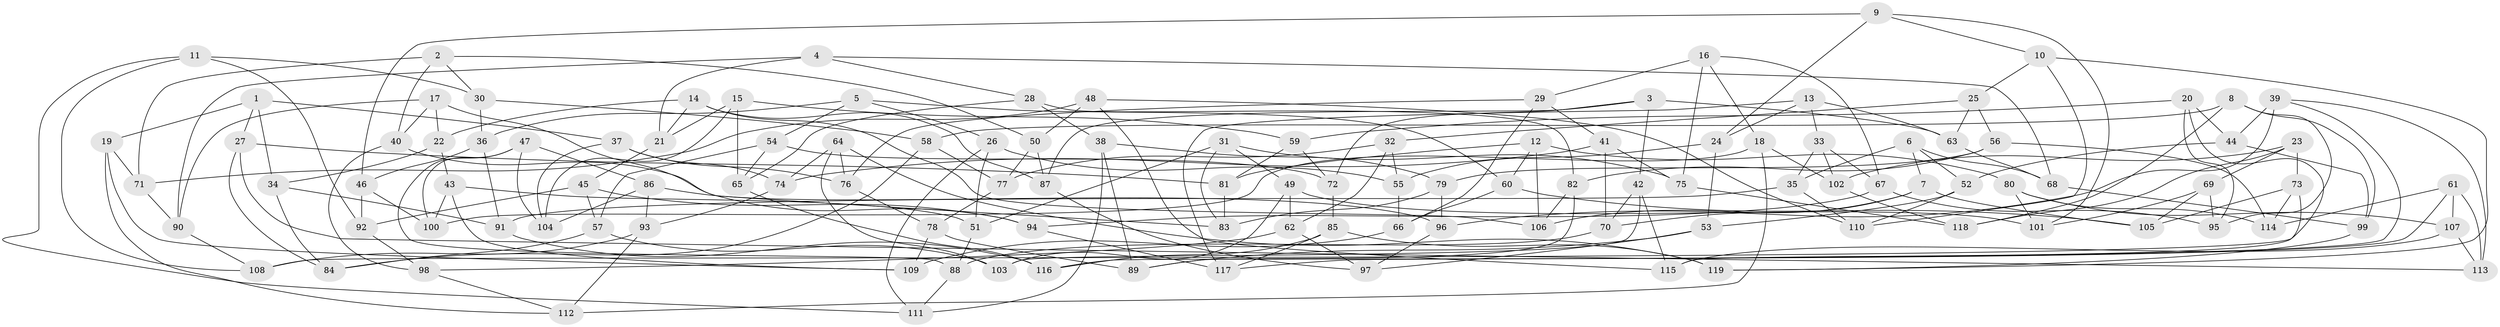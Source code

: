 // coarse degree distribution, {6: 0.625, 4: 0.3472222222222222, 5: 0.027777777777777776}
// Generated by graph-tools (version 1.1) at 2025/52/02/27/25 19:52:32]
// undirected, 119 vertices, 238 edges
graph export_dot {
graph [start="1"]
  node [color=gray90,style=filled];
  1;
  2;
  3;
  4;
  5;
  6;
  7;
  8;
  9;
  10;
  11;
  12;
  13;
  14;
  15;
  16;
  17;
  18;
  19;
  20;
  21;
  22;
  23;
  24;
  25;
  26;
  27;
  28;
  29;
  30;
  31;
  32;
  33;
  34;
  35;
  36;
  37;
  38;
  39;
  40;
  41;
  42;
  43;
  44;
  45;
  46;
  47;
  48;
  49;
  50;
  51;
  52;
  53;
  54;
  55;
  56;
  57;
  58;
  59;
  60;
  61;
  62;
  63;
  64;
  65;
  66;
  67;
  68;
  69;
  70;
  71;
  72;
  73;
  74;
  75;
  76;
  77;
  78;
  79;
  80;
  81;
  82;
  83;
  84;
  85;
  86;
  87;
  88;
  89;
  90;
  91;
  92;
  93;
  94;
  95;
  96;
  97;
  98;
  99;
  100;
  101;
  102;
  103;
  104;
  105;
  106;
  107;
  108;
  109;
  110;
  111;
  112;
  113;
  114;
  115;
  116;
  117;
  118;
  119;
  1 -- 34;
  1 -- 19;
  1 -- 37;
  1 -- 27;
  2 -- 30;
  2 -- 71;
  2 -- 50;
  2 -- 40;
  3 -- 42;
  3 -- 63;
  3 -- 87;
  3 -- 72;
  4 -- 68;
  4 -- 28;
  4 -- 90;
  4 -- 21;
  5 -- 26;
  5 -- 54;
  5 -- 36;
  5 -- 60;
  6 -- 35;
  6 -- 68;
  6 -- 7;
  6 -- 52;
  7 -- 106;
  7 -- 105;
  7 -- 70;
  8 -- 99;
  8 -- 118;
  8 -- 95;
  8 -- 58;
  9 -- 24;
  9 -- 101;
  9 -- 46;
  9 -- 10;
  10 -- 119;
  10 -- 110;
  10 -- 25;
  11 -- 108;
  11 -- 30;
  11 -- 111;
  11 -- 92;
  12 -- 81;
  12 -- 60;
  12 -- 80;
  12 -- 106;
  13 -- 33;
  13 -- 24;
  13 -- 117;
  13 -- 63;
  14 -- 21;
  14 -- 22;
  14 -- 87;
  14 -- 106;
  15 -- 59;
  15 -- 65;
  15 -- 104;
  15 -- 21;
  16 -- 67;
  16 -- 75;
  16 -- 29;
  16 -- 18;
  17 -- 22;
  17 -- 90;
  17 -- 94;
  17 -- 40;
  18 -- 100;
  18 -- 102;
  18 -- 112;
  19 -- 71;
  19 -- 112;
  19 -- 109;
  20 -- 59;
  20 -- 44;
  20 -- 95;
  20 -- 108;
  21 -- 45;
  22 -- 43;
  22 -- 34;
  23 -- 118;
  23 -- 102;
  23 -- 73;
  23 -- 69;
  24 -- 55;
  24 -- 53;
  25 -- 56;
  25 -- 32;
  25 -- 63;
  26 -- 111;
  26 -- 55;
  26 -- 51;
  27 -- 113;
  27 -- 81;
  27 -- 84;
  28 -- 65;
  28 -- 38;
  28 -- 82;
  29 -- 66;
  29 -- 41;
  29 -- 76;
  30 -- 58;
  30 -- 36;
  31 -- 51;
  31 -- 75;
  31 -- 83;
  31 -- 49;
  32 -- 55;
  32 -- 62;
  32 -- 77;
  33 -- 102;
  33 -- 35;
  33 -- 67;
  34 -- 84;
  34 -- 91;
  35 -- 91;
  35 -- 110;
  36 -- 91;
  36 -- 46;
  37 -- 104;
  37 -- 76;
  37 -- 74;
  38 -- 79;
  38 -- 111;
  38 -- 89;
  39 -- 44;
  39 -- 116;
  39 -- 113;
  39 -- 96;
  40 -- 83;
  40 -- 98;
  41 -- 70;
  41 -- 74;
  41 -- 75;
  42 -- 115;
  42 -- 70;
  42 -- 103;
  43 -- 109;
  43 -- 100;
  43 -- 51;
  44 -- 52;
  44 -- 99;
  45 -- 94;
  45 -- 92;
  45 -- 57;
  46 -- 100;
  46 -- 92;
  47 -- 88;
  47 -- 104;
  47 -- 100;
  47 -- 86;
  48 -- 71;
  48 -- 50;
  48 -- 115;
  48 -- 110;
  49 -- 101;
  49 -- 62;
  49 -- 103;
  50 -- 77;
  50 -- 87;
  51 -- 88;
  52 -- 53;
  52 -- 110;
  53 -- 97;
  53 -- 89;
  54 -- 65;
  54 -- 72;
  54 -- 57;
  55 -- 66;
  56 -- 79;
  56 -- 82;
  56 -- 114;
  57 -- 103;
  57 -- 84;
  58 -- 84;
  58 -- 77;
  59 -- 72;
  59 -- 81;
  60 -- 66;
  60 -- 105;
  61 -- 113;
  61 -- 114;
  61 -- 107;
  61 -- 117;
  62 -- 98;
  62 -- 97;
  63 -- 68;
  64 -- 76;
  64 -- 103;
  64 -- 74;
  64 -- 119;
  65 -- 116;
  66 -- 109;
  67 -- 94;
  67 -- 95;
  68 -- 99;
  69 -- 101;
  69 -- 95;
  69 -- 105;
  70 -- 88;
  71 -- 90;
  72 -- 85;
  73 -- 114;
  73 -- 115;
  73 -- 105;
  74 -- 93;
  75 -- 118;
  76 -- 78;
  77 -- 78;
  78 -- 109;
  78 -- 89;
  79 -- 96;
  79 -- 83;
  80 -- 114;
  80 -- 107;
  80 -- 101;
  81 -- 83;
  82 -- 89;
  82 -- 106;
  85 -- 119;
  85 -- 117;
  85 -- 116;
  86 -- 104;
  86 -- 93;
  86 -- 96;
  87 -- 97;
  88 -- 111;
  90 -- 108;
  91 -- 116;
  92 -- 98;
  93 -- 112;
  93 -- 108;
  94 -- 117;
  96 -- 97;
  98 -- 112;
  99 -- 119;
  102 -- 118;
  107 -- 113;
  107 -- 115;
}
